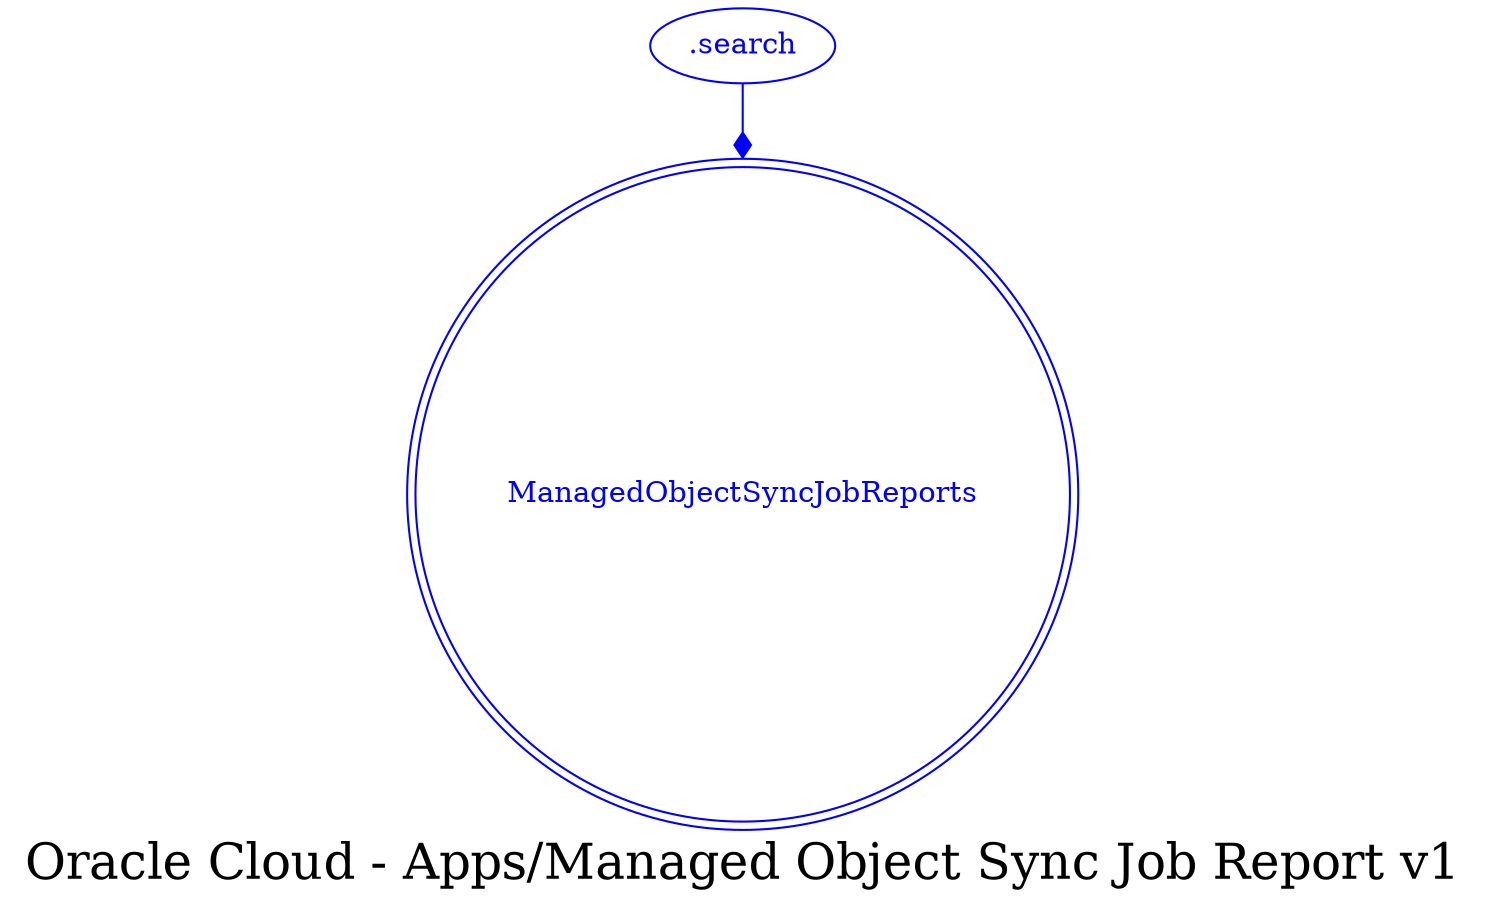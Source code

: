 digraph LexiconGraph {
graph[label="Oracle Cloud - Apps/Managed Object Sync Job Report v1", fontsize=24]
splines=true
"ManagedObjectSyncJobReports" [color=blue, fontcolor=blue, shape=doublecircle]
".search" -> "ManagedObjectSyncJobReports" [color=blue, fontcolor=blue, arrowhead=diamond, arrowtail=none]
".search" [color=blue, fontcolor=blue, shape=ellipse]
}
